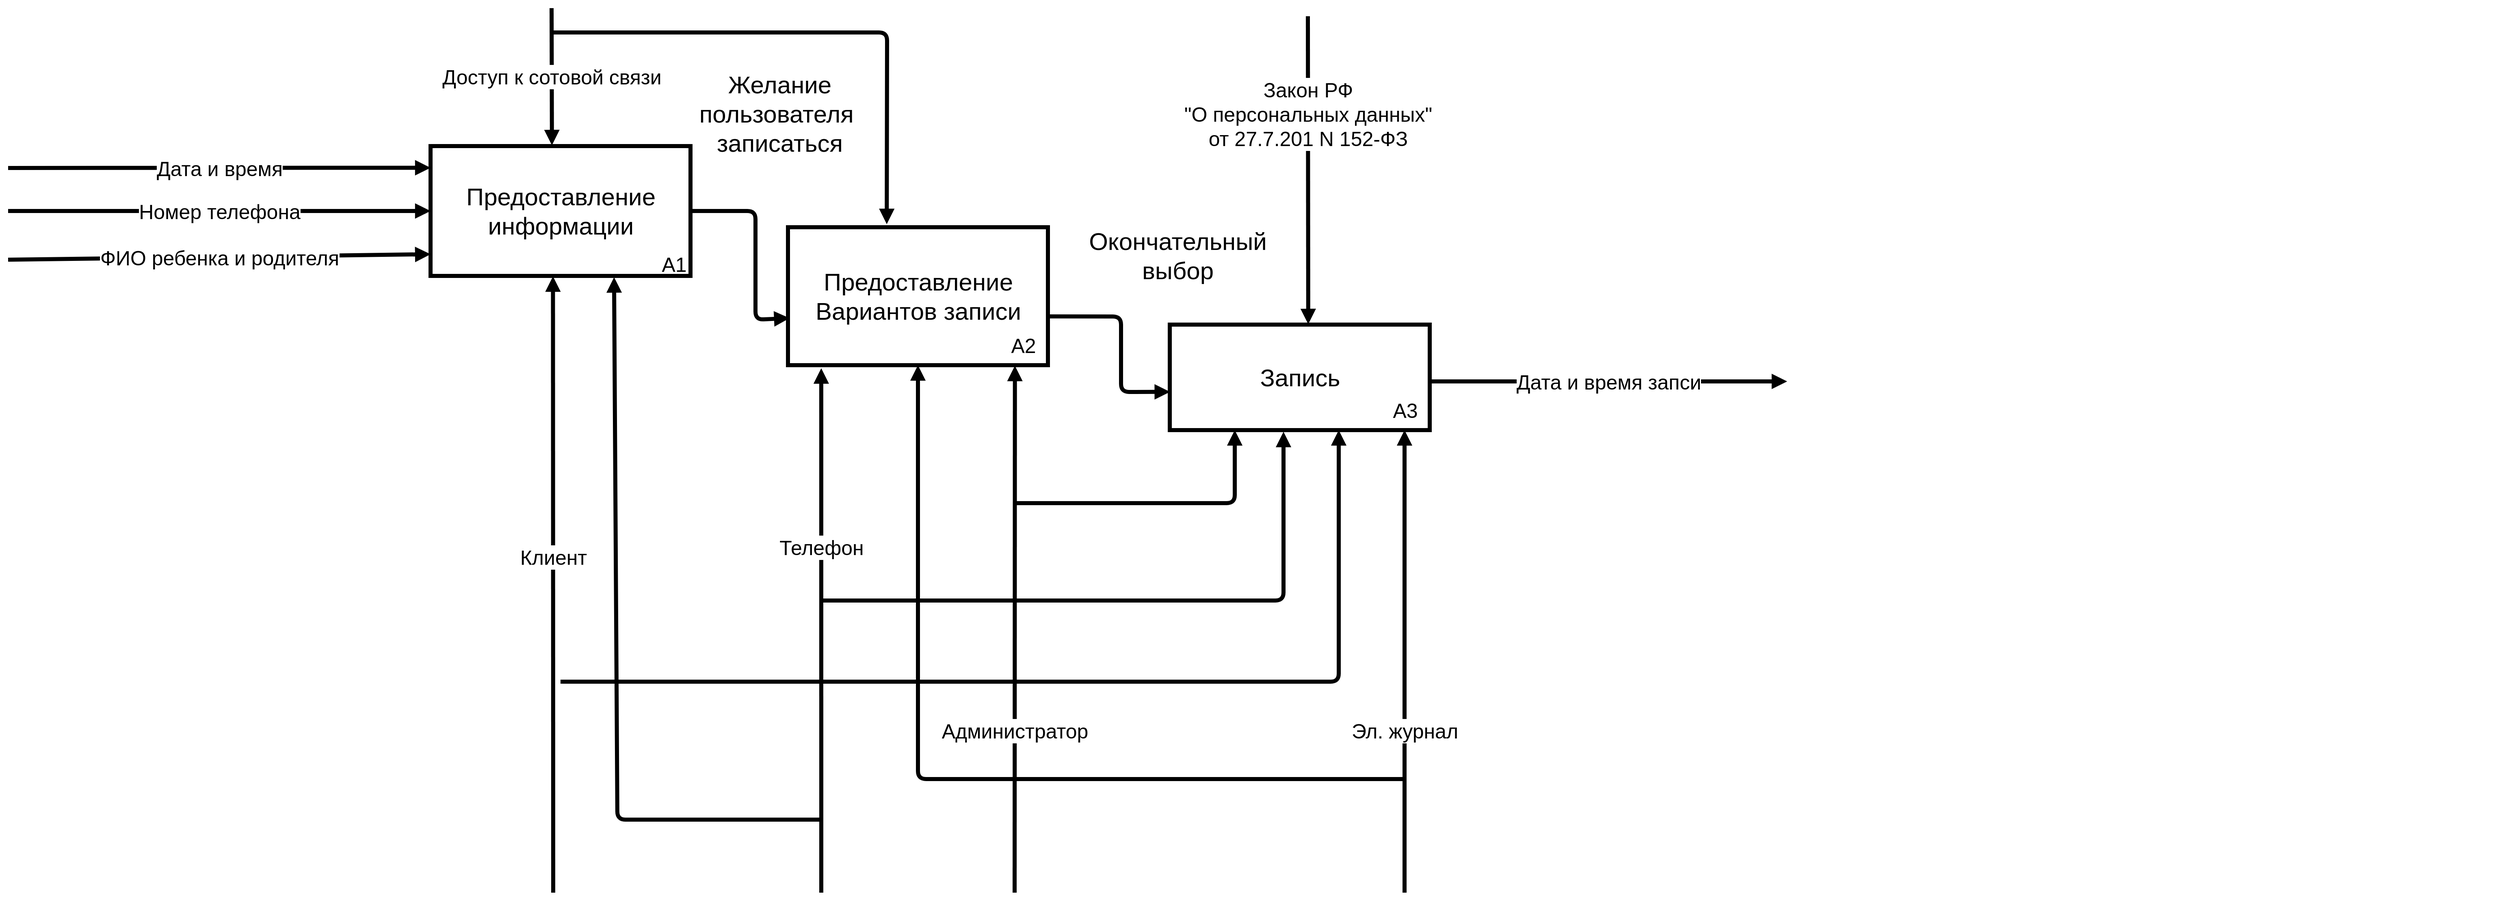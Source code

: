 <mxfile version="13.2.6" type="github">
  <diagram id="umUKt08_b0THqYxB4QMx" name="Page-1">
    <mxGraphModel dx="1834" dy="1600" grid="1" gridSize="10" guides="1" tooltips="1" connect="1" arrows="1" fold="1" page="1" pageScale="1" pageWidth="827" pageHeight="1169" math="0" shadow="0">
      <root>
        <mxCell id="0" />
        <mxCell id="1" parent="0" />
        <mxCell id="K8WBdkXXQI6Gq19Ea8D1-14" style="edgeStyle=orthogonalEdgeStyle;rounded=0;orthogonalLoop=1;jettySize=auto;html=1;exitX=0.5;exitY=1;exitDx=0;exitDy=0;targetPerimeterSpacing=0;strokeWidth=5;" parent="1" edge="1">
          <mxGeometry relative="1" as="geometry">
            <mxPoint x="2706" y="730.0" as="sourcePoint" />
            <mxPoint x="2706" y="730.0" as="targetPoint" />
          </mxGeometry>
        </mxCell>
        <mxCell id="HmVIiVWB6kzVrAjhzofl-1" value="&lt;font style=&quot;font-size: 30px&quot;&gt;Предоставление&lt;br&gt;информации&lt;br&gt;&lt;/font&gt;" style="html=1;strokeWidth=5;" parent="1" vertex="1">
          <mxGeometry x="170" y="190" width="320" height="160" as="geometry" />
        </mxCell>
        <mxCell id="HmVIiVWB6kzVrAjhzofl-2" value="&lt;font style=&quot;font-size: 25px&quot;&gt;Клиент&lt;/font&gt;" style="endArrow=block;endFill=1;endSize=6;html=1;strokeWidth=5;entryX=0.471;entryY=1.003;entryDx=0;entryDy=0;entryPerimeter=0;" parent="1" target="HmVIiVWB6kzVrAjhzofl-1" edge="1">
          <mxGeometry x="0.092" width="100" relative="1" as="geometry">
            <mxPoint x="321" y="1110" as="sourcePoint" />
            <mxPoint x="320" y="280" as="targetPoint" />
            <mxPoint as="offset" />
          </mxGeometry>
        </mxCell>
        <mxCell id="HmVIiVWB6kzVrAjhzofl-5" value="&lt;font&gt;&lt;font style=&quot;font-size: 25px&quot;&gt;Доступ к сотовой связи&lt;/font&gt;&lt;br&gt;&lt;/font&gt;" style="endArrow=block;endFill=1;endSize=6;html=1;strokeWidth=5;entryX=0.467;entryY=-0.006;entryDx=0;entryDy=0;entryPerimeter=0;" parent="1" target="HmVIiVWB6kzVrAjhzofl-1" edge="1">
          <mxGeometry width="100" relative="1" as="geometry">
            <mxPoint x="319" y="20" as="sourcePoint" />
            <mxPoint x="320" y="220" as="targetPoint" />
          </mxGeometry>
        </mxCell>
        <mxCell id="HmVIiVWB6kzVrAjhzofl-8" value="&lt;font&gt;&lt;font style=&quot;font-size: 25px&quot;&gt;Дата и время&lt;/font&gt;&lt;br&gt;&lt;/font&gt;" style="endArrow=block;endFill=1;endSize=6;html=1;strokeWidth=5;entryX=0;entryY=0.167;entryDx=0;entryDy=0;entryPerimeter=0;" parent="1" target="HmVIiVWB6kzVrAjhzofl-1" edge="1">
          <mxGeometry width="100" relative="1" as="geometry">
            <mxPoint x="-350" y="217" as="sourcePoint" />
            <mxPoint x="160" y="250" as="targetPoint" />
          </mxGeometry>
        </mxCell>
        <mxCell id="HmVIiVWB6kzVrAjhzofl-9" value="&lt;font&gt;&lt;font style=&quot;font-size: 25px&quot;&gt;Номер телефона&lt;/font&gt;&lt;br&gt;&lt;/font&gt;" style="endArrow=block;endFill=1;endSize=6;html=1;strokeWidth=5;entryX=0;entryY=0.5;entryDx=0;entryDy=0;" parent="1" target="HmVIiVWB6kzVrAjhzofl-1" edge="1">
          <mxGeometry width="100" relative="1" as="geometry">
            <mxPoint x="-350" y="270" as="sourcePoint" />
            <mxPoint x="160" y="289.29" as="targetPoint" />
          </mxGeometry>
        </mxCell>
        <mxCell id="HmVIiVWB6kzVrAjhzofl-10" value="&lt;font&gt;&lt;font style=&quot;font-size: 25px&quot;&gt;ФИО ребенка и родителя&lt;/font&gt;&lt;br&gt;&lt;/font&gt;" style="endArrow=block;endFill=1;endSize=6;html=1;strokeWidth=5;entryX=0;entryY=0.833;entryDx=0;entryDy=0;entryPerimeter=0;" parent="1" target="HmVIiVWB6kzVrAjhzofl-1" edge="1">
          <mxGeometry width="100" relative="1" as="geometry">
            <mxPoint x="-350" y="330" as="sourcePoint" />
            <mxPoint x="160" y="330" as="targetPoint" />
          </mxGeometry>
        </mxCell>
        <mxCell id="HmVIiVWB6kzVrAjhzofl-11" value="&lt;font style=&quot;font-size: 25px&quot;&gt;A1&lt;/font&gt;" style="text;html=1;strokeColor=none;fillColor=none;align=center;verticalAlign=middle;whiteSpace=wrap;rounded=0;" parent="1" vertex="1">
          <mxGeometry x="450" y="320" width="40" height="30" as="geometry" />
        </mxCell>
        <mxCell id="HmVIiVWB6kzVrAjhzofl-12" value="&lt;font style=&quot;font-size: 30px&quot;&gt;Предоставление&lt;br&gt;Вариантов записи&lt;br&gt;&lt;/font&gt;" style="html=1;strokeWidth=5;" parent="1" vertex="1">
          <mxGeometry x="610" y="290" width="320" height="170" as="geometry" />
        </mxCell>
        <mxCell id="HmVIiVWB6kzVrAjhzofl-20" value="&lt;font style=&quot;font-size: 20px&quot;&gt;&lt;br&gt;&lt;/font&gt;" style="endArrow=block;endFill=1;endSize=6;html=1;strokeWidth=5;entryX=0.006;entryY=0.659;entryDx=0;entryDy=0;entryPerimeter=0;" parent="1" target="HmVIiVWB6kzVrAjhzofl-12" edge="1">
          <mxGeometry x="0.642" y="-166" width="100" relative="1" as="geometry">
            <mxPoint x="490" y="270" as="sourcePoint" />
            <mxPoint x="590" y="386" as="targetPoint" />
            <Array as="points">
              <mxPoint x="570" y="270" />
              <mxPoint x="570" y="404" />
            </Array>
            <mxPoint x="-100" y="-34" as="offset" />
          </mxGeometry>
        </mxCell>
        <mxCell id="HmVIiVWB6kzVrAjhzofl-21" value="&lt;font style=&quot;font-size: 25px&quot;&gt;A2&lt;/font&gt;" style="text;html=1;strokeColor=none;fillColor=none;align=center;verticalAlign=middle;whiteSpace=wrap;rounded=0;" parent="1" vertex="1">
          <mxGeometry x="880" y="420" width="40" height="30" as="geometry" />
        </mxCell>
        <mxCell id="HmVIiVWB6kzVrAjhzofl-22" value="&lt;span style=&quot;font-size: 25px&quot;&gt;Администратор&lt;/span&gt;" style="endArrow=block;endFill=1;endSize=6;html=1;strokeWidth=5;entryX=0.873;entryY=1.004;entryDx=0;entryDy=0;entryPerimeter=0;" parent="1" target="HmVIiVWB6kzVrAjhzofl-12" edge="1">
          <mxGeometry x="-0.384" width="100" relative="1" as="geometry">
            <mxPoint x="889" y="1110" as="sourcePoint" />
            <mxPoint x="890" y="470" as="targetPoint" />
            <mxPoint as="offset" />
          </mxGeometry>
        </mxCell>
        <mxCell id="HmVIiVWB6kzVrAjhzofl-23" value="&lt;font style=&quot;font-size: 25px&quot;&gt;Телефон&lt;/font&gt;" style="endArrow=block;endFill=1;endSize=6;html=1;strokeWidth=5;entryX=0.128;entryY=1.022;entryDx=0;entryDy=0;entryPerimeter=0;" parent="1" target="HmVIiVWB6kzVrAjhzofl-12" edge="1">
          <mxGeometry x="0.318" width="100" relative="1" as="geometry">
            <mxPoint x="651" y="1110" as="sourcePoint" />
            <mxPoint x="690" y="470" as="targetPoint" />
            <mxPoint as="offset" />
          </mxGeometry>
        </mxCell>
        <mxCell id="HmVIiVWB6kzVrAjhzofl-25" value="&lt;font style=&quot;font-size: 30px&quot;&gt;Запись&lt;br&gt;&lt;/font&gt;" style="html=1;strokeWidth=5;" parent="1" vertex="1">
          <mxGeometry x="1080" y="410" width="320" height="130" as="geometry" />
        </mxCell>
        <mxCell id="HmVIiVWB6kzVrAjhzofl-26" value="&lt;span style=&quot;font-size: 20px&quot;&gt;&lt;br&gt;&lt;/span&gt;" style="endArrow=block;endFill=1;endSize=6;html=1;strokeWidth=5;exitX=1.006;exitY=0.646;exitDx=0;exitDy=0;exitPerimeter=0;entryX=0.001;entryY=0.637;entryDx=0;entryDy=0;entryPerimeter=0;" parent="1" source="HmVIiVWB6kzVrAjhzofl-12" target="HmVIiVWB6kzVrAjhzofl-25" edge="1">
          <mxGeometry width="100" relative="1" as="geometry">
            <mxPoint x="990.64" y="529.74" as="sourcePoint" />
            <mxPoint x="1050" y="360" as="targetPoint" />
            <Array as="points">
              <mxPoint x="1020" y="400" />
              <mxPoint x="1020" y="493" />
            </Array>
          </mxGeometry>
        </mxCell>
        <mxCell id="HmVIiVWB6kzVrAjhzofl-28" value="&lt;font style=&quot;font-size: 30px&quot;&gt;Окончательный выбор&lt;/font&gt;" style="text;html=1;strokeColor=none;fillColor=none;align=center;verticalAlign=middle;whiteSpace=wrap;rounded=0;" parent="1" vertex="1">
          <mxGeometry x="990" y="290" width="200" height="70" as="geometry" />
        </mxCell>
        <mxCell id="HmVIiVWB6kzVrAjhzofl-29" value="&lt;font style=&quot;font-size: 25px&quot;&gt;A3&lt;/font&gt;" style="text;html=1;strokeColor=none;fillColor=none;align=center;verticalAlign=middle;whiteSpace=wrap;rounded=0;" parent="1" vertex="1">
          <mxGeometry x="1350" y="500" width="40" height="30" as="geometry" />
        </mxCell>
        <mxCell id="HmVIiVWB6kzVrAjhzofl-32" value="" style="endArrow=block;endFill=1;endSize=6;html=1;strokeWidth=5;entryX=0.25;entryY=1;entryDx=0;entryDy=0;" parent="1" target="HmVIiVWB6kzVrAjhzofl-25" edge="1">
          <mxGeometry width="100" relative="1" as="geometry">
            <mxPoint x="890" y="630" as="sourcePoint" />
            <mxPoint x="1270" y="630" as="targetPoint" />
            <Array as="points">
              <mxPoint x="1160" y="630" />
            </Array>
          </mxGeometry>
        </mxCell>
        <mxCell id="HmVIiVWB6kzVrAjhzofl-33" value="" style="endArrow=block;endFill=1;endSize=6;html=1;strokeWidth=5;" parent="1" edge="1">
          <mxGeometry width="100" relative="1" as="geometry">
            <mxPoint x="650" y="750" as="sourcePoint" />
            <mxPoint x="1220" y="542" as="targetPoint" />
            <Array as="points">
              <mxPoint x="1220" y="750" />
            </Array>
          </mxGeometry>
        </mxCell>
        <mxCell id="HmVIiVWB6kzVrAjhzofl-34" value="" style="endArrow=block;endFill=1;endSize=6;html=1;strokeWidth=5;entryX=0.65;entryY=1;entryDx=0;entryDy=0;entryPerimeter=0;" parent="1" target="HmVIiVWB6kzVrAjhzofl-25" edge="1">
          <mxGeometry width="100" relative="1" as="geometry">
            <mxPoint x="330" y="850" as="sourcePoint" />
            <mxPoint x="948.08" y="630.0" as="targetPoint" />
            <Array as="points">
              <mxPoint x="1288" y="850" />
            </Array>
          </mxGeometry>
        </mxCell>
        <mxCell id="HmVIiVWB6kzVrAjhzofl-36" value="&lt;font style=&quot;font-size: 25px&quot;&gt;Эл. журнал&lt;/font&gt;" style="endArrow=block;endFill=1;endSize=6;html=1;strokeWidth=5;entryX=0.128;entryY=1.022;entryDx=0;entryDy=0;entryPerimeter=0;" parent="1" edge="1">
          <mxGeometry x="-0.298" width="100" relative="1" as="geometry">
            <mxPoint x="1369" y="1110" as="sourcePoint" />
            <mxPoint x="1369" y="540.0" as="targetPoint" />
            <mxPoint as="offset" />
          </mxGeometry>
        </mxCell>
        <mxCell id="HmVIiVWB6kzVrAjhzofl-37" value="&lt;font style=&quot;font-size: 20px&quot;&gt;&lt;br&gt;&lt;/font&gt;" style="endArrow=block;endFill=1;endSize=6;html=1;strokeWidth=5;entryX=0.38;entryY=-0.022;entryDx=0;entryDy=0;entryPerimeter=0;" parent="1" target="HmVIiVWB6kzVrAjhzofl-12" edge="1">
          <mxGeometry x="-0.222" y="-80" width="100" relative="1" as="geometry">
            <mxPoint x="320" y="50" as="sourcePoint" />
            <mxPoint x="800" y="270" as="targetPoint" />
            <Array as="points">
              <mxPoint x="400" y="50" />
              <mxPoint x="732" y="50" />
            </Array>
            <mxPoint as="offset" />
          </mxGeometry>
        </mxCell>
        <mxCell id="HmVIiVWB6kzVrAjhzofl-38" value="" style="endArrow=block;endFill=1;endSize=6;html=1;strokeWidth=5;entryX=0.5;entryY=1;entryDx=0;entryDy=0;" parent="1" target="HmVIiVWB6kzVrAjhzofl-12" edge="1">
          <mxGeometry width="100" relative="1" as="geometry">
            <mxPoint x="1370" y="970" as="sourcePoint" />
            <mxPoint x="1264.0" y="760" as="targetPoint" />
            <Array as="points">
              <mxPoint x="770" y="970" />
            </Array>
          </mxGeometry>
        </mxCell>
        <mxCell id="HmVIiVWB6kzVrAjhzofl-39" value="&lt;span style=&quot;font-size: 30px&quot;&gt;Желание пользователя&amp;nbsp;&lt;br&gt;записаться&lt;br&gt;&lt;/span&gt;" style="text;html=1;strokeColor=none;fillColor=none;align=center;verticalAlign=middle;whiteSpace=wrap;rounded=0;" parent="1" vertex="1">
          <mxGeometry x="500" y="100" width="200" height="100" as="geometry" />
        </mxCell>
        <mxCell id="HmVIiVWB6kzVrAjhzofl-40" value="&lt;font style=&quot;font-size: 25px&quot;&gt;&lt;div&gt;Закон РФ&lt;/div&gt;&lt;div&gt;&quot;О персональных данных&quot;&lt;/div&gt;&lt;div&gt;от 27.7.201 N 152-ФЗ&lt;/div&gt;&lt;/font&gt;" style="endArrow=block;endFill=1;endSize=6;html=1;strokeWidth=5;entryX=0.467;entryY=-0.006;entryDx=0;entryDy=0;entryPerimeter=0;" parent="1" edge="1">
          <mxGeometry x="-0.368" width="100" relative="1" as="geometry">
            <mxPoint x="1250" y="30" as="sourcePoint" />
            <mxPoint x="1250.44" y="409.52" as="targetPoint" />
            <mxPoint as="offset" />
          </mxGeometry>
        </mxCell>
        <mxCell id="HmVIiVWB6kzVrAjhzofl-41" value="&lt;font&gt;&lt;font style=&quot;font-size: 25px&quot;&gt;Дата и время запси&lt;/font&gt;&lt;br&gt;&lt;/font&gt;" style="endArrow=block;endFill=1;endSize=6;html=1;strokeWidth=5;" parent="1" edge="1">
          <mxGeometry width="100" relative="1" as="geometry">
            <mxPoint x="1400" y="480.0" as="sourcePoint" />
            <mxPoint x="1840" y="480" as="targetPoint" />
          </mxGeometry>
        </mxCell>
        <mxCell id="XD4ex1emkU76Hb0qvA_9-1" value="" style="endArrow=block;endFill=1;endSize=6;html=1;strokeWidth=5;entryX=0.706;entryY=1.01;entryDx=0;entryDy=0;entryPerimeter=0;" edge="1" parent="1" target="HmVIiVWB6kzVrAjhzofl-1">
          <mxGeometry width="100" relative="1" as="geometry">
            <mxPoint x="650" y="1020" as="sourcePoint" />
            <mxPoint x="930" y="730" as="targetPoint" />
            <Array as="points">
              <mxPoint x="400" y="1020" />
            </Array>
          </mxGeometry>
        </mxCell>
      </root>
    </mxGraphModel>
  </diagram>
</mxfile>
